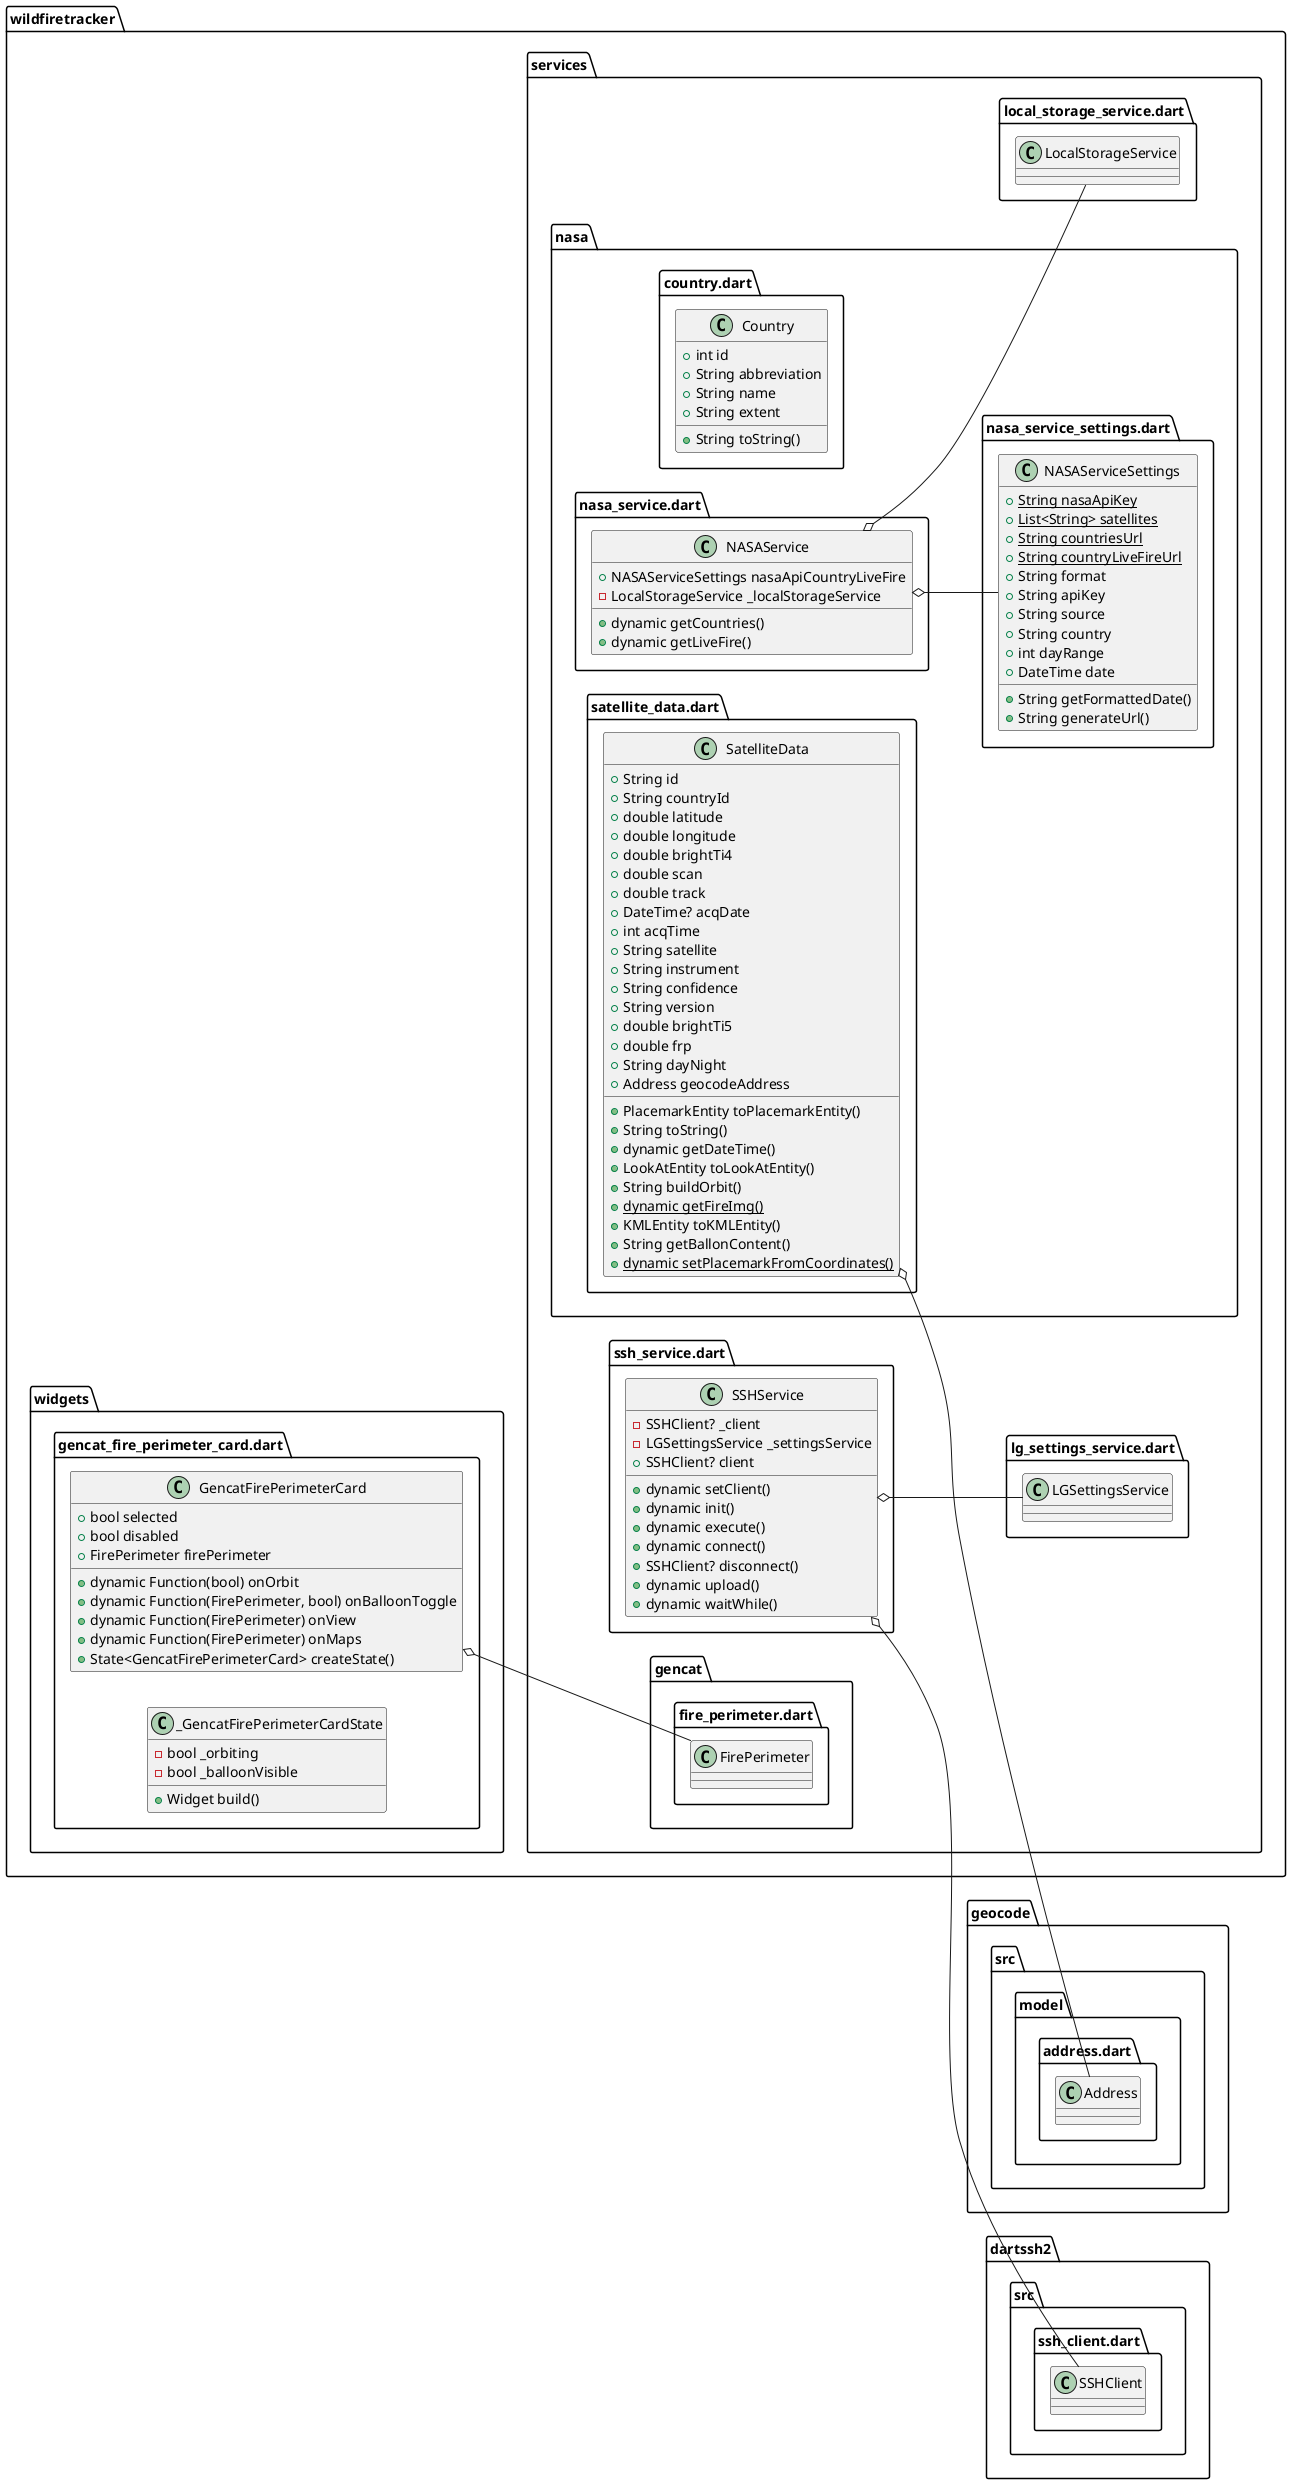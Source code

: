 @startuml
set namespaceSeparator ::

left to right direction

class "wildfiretracker::services::nasa::country.dart::Country" {
  +int id
  +String abbreviation
  +String name
  +String extent
  +String toString()
}

class "wildfiretracker::services::nasa::nasa_service.dart::NASAService" {
  +NASAServiceSettings nasaApiCountryLiveFire
  -LocalStorageService _localStorageService
  +dynamic getCountries()
  +dynamic getLiveFire()
}

"wildfiretracker::services::nasa::nasa_service.dart::NASAService" o-- "wildfiretracker::services::nasa::nasa_service_settings.dart::NASAServiceSettings"
"wildfiretracker::services::nasa::nasa_service.dart::NASAService" o-- "wildfiretracker::services::local_storage_service.dart::LocalStorageService"

class "wildfiretracker::services::nasa::nasa_service_settings.dart::NASAServiceSettings" {
  {static} +String nasaApiKey
  {static} +List<String> satellites
  {static} +String countriesUrl
  {static} +String countryLiveFireUrl
  +String format
  +String apiKey
  +String source
  +String country
  +int dayRange
  +DateTime date
  +String getFormattedDate()
  +String generateUrl()
}

class "wildfiretracker::services::nasa::satellite_data.dart::SatelliteData" {
  +String id
  +String countryId
  +double latitude
  +double longitude
  +double brightTi4
  +double scan
  +double track
  +DateTime? acqDate
  +int acqTime
  +String satellite
  +String instrument
  +String confidence
  +String version
  +double brightTi5
  +double frp
  +String dayNight
  +Address geocodeAddress
  +PlacemarkEntity toPlacemarkEntity()
  +String toString()
  +dynamic getDateTime()
  +LookAtEntity toLookAtEntity()
  +String buildOrbit()
  {static} +dynamic getFireImg()
  +KMLEntity toKMLEntity()
  +String getBallonContent()
  {static} +dynamic setPlacemarkFromCoordinates()
}

"wildfiretracker::services::nasa::satellite_data.dart::SatelliteData" o-- "geocode::src::model::address.dart::Address"

class "wildfiretracker::services::ssh_service.dart::SSHService" {
  -SSHClient? _client
  -LGSettingsService _settingsService
  +SSHClient? client
  +dynamic setClient()
  +dynamic init()
  +dynamic execute()
  +dynamic connect()
  +SSHClient? disconnect()
  +dynamic upload()
  +dynamic waitWhile()
}

"wildfiretracker::services::ssh_service.dart::SSHService" o-- "dartssh2::src::ssh_client.dart::SSHClient"
"wildfiretracker::services::ssh_service.dart::SSHService" o-- "wildfiretracker::services::lg_settings_service.dart::LGSettingsService"

class "wildfiretracker::widgets::gencat_fire_perimeter_card.dart::GencatFirePerimeterCard" {
  +bool selected
  +bool disabled
  +FirePerimeter firePerimeter
  +dynamic Function(bool) onOrbit
  +dynamic Function(FirePerimeter, bool) onBalloonToggle
  +dynamic Function(FirePerimeter) onView
  +dynamic Function(FirePerimeter) onMaps
  +State<GencatFirePerimeterCard> createState()
}

"wildfiretracker::widgets::gencat_fire_perimeter_card.dart::GencatFirePerimeterCard" o-- "wildfiretracker::services::gencat::fire_perimeter.dart::FirePerimeter"

class "wildfiretracker::widgets::gencat_fire_perimeter_card.dart::_GencatFirePerimeterCardState" {
  -bool _orbiting
  -bool _balloonVisible
  +Widget build()
}



@enduml
